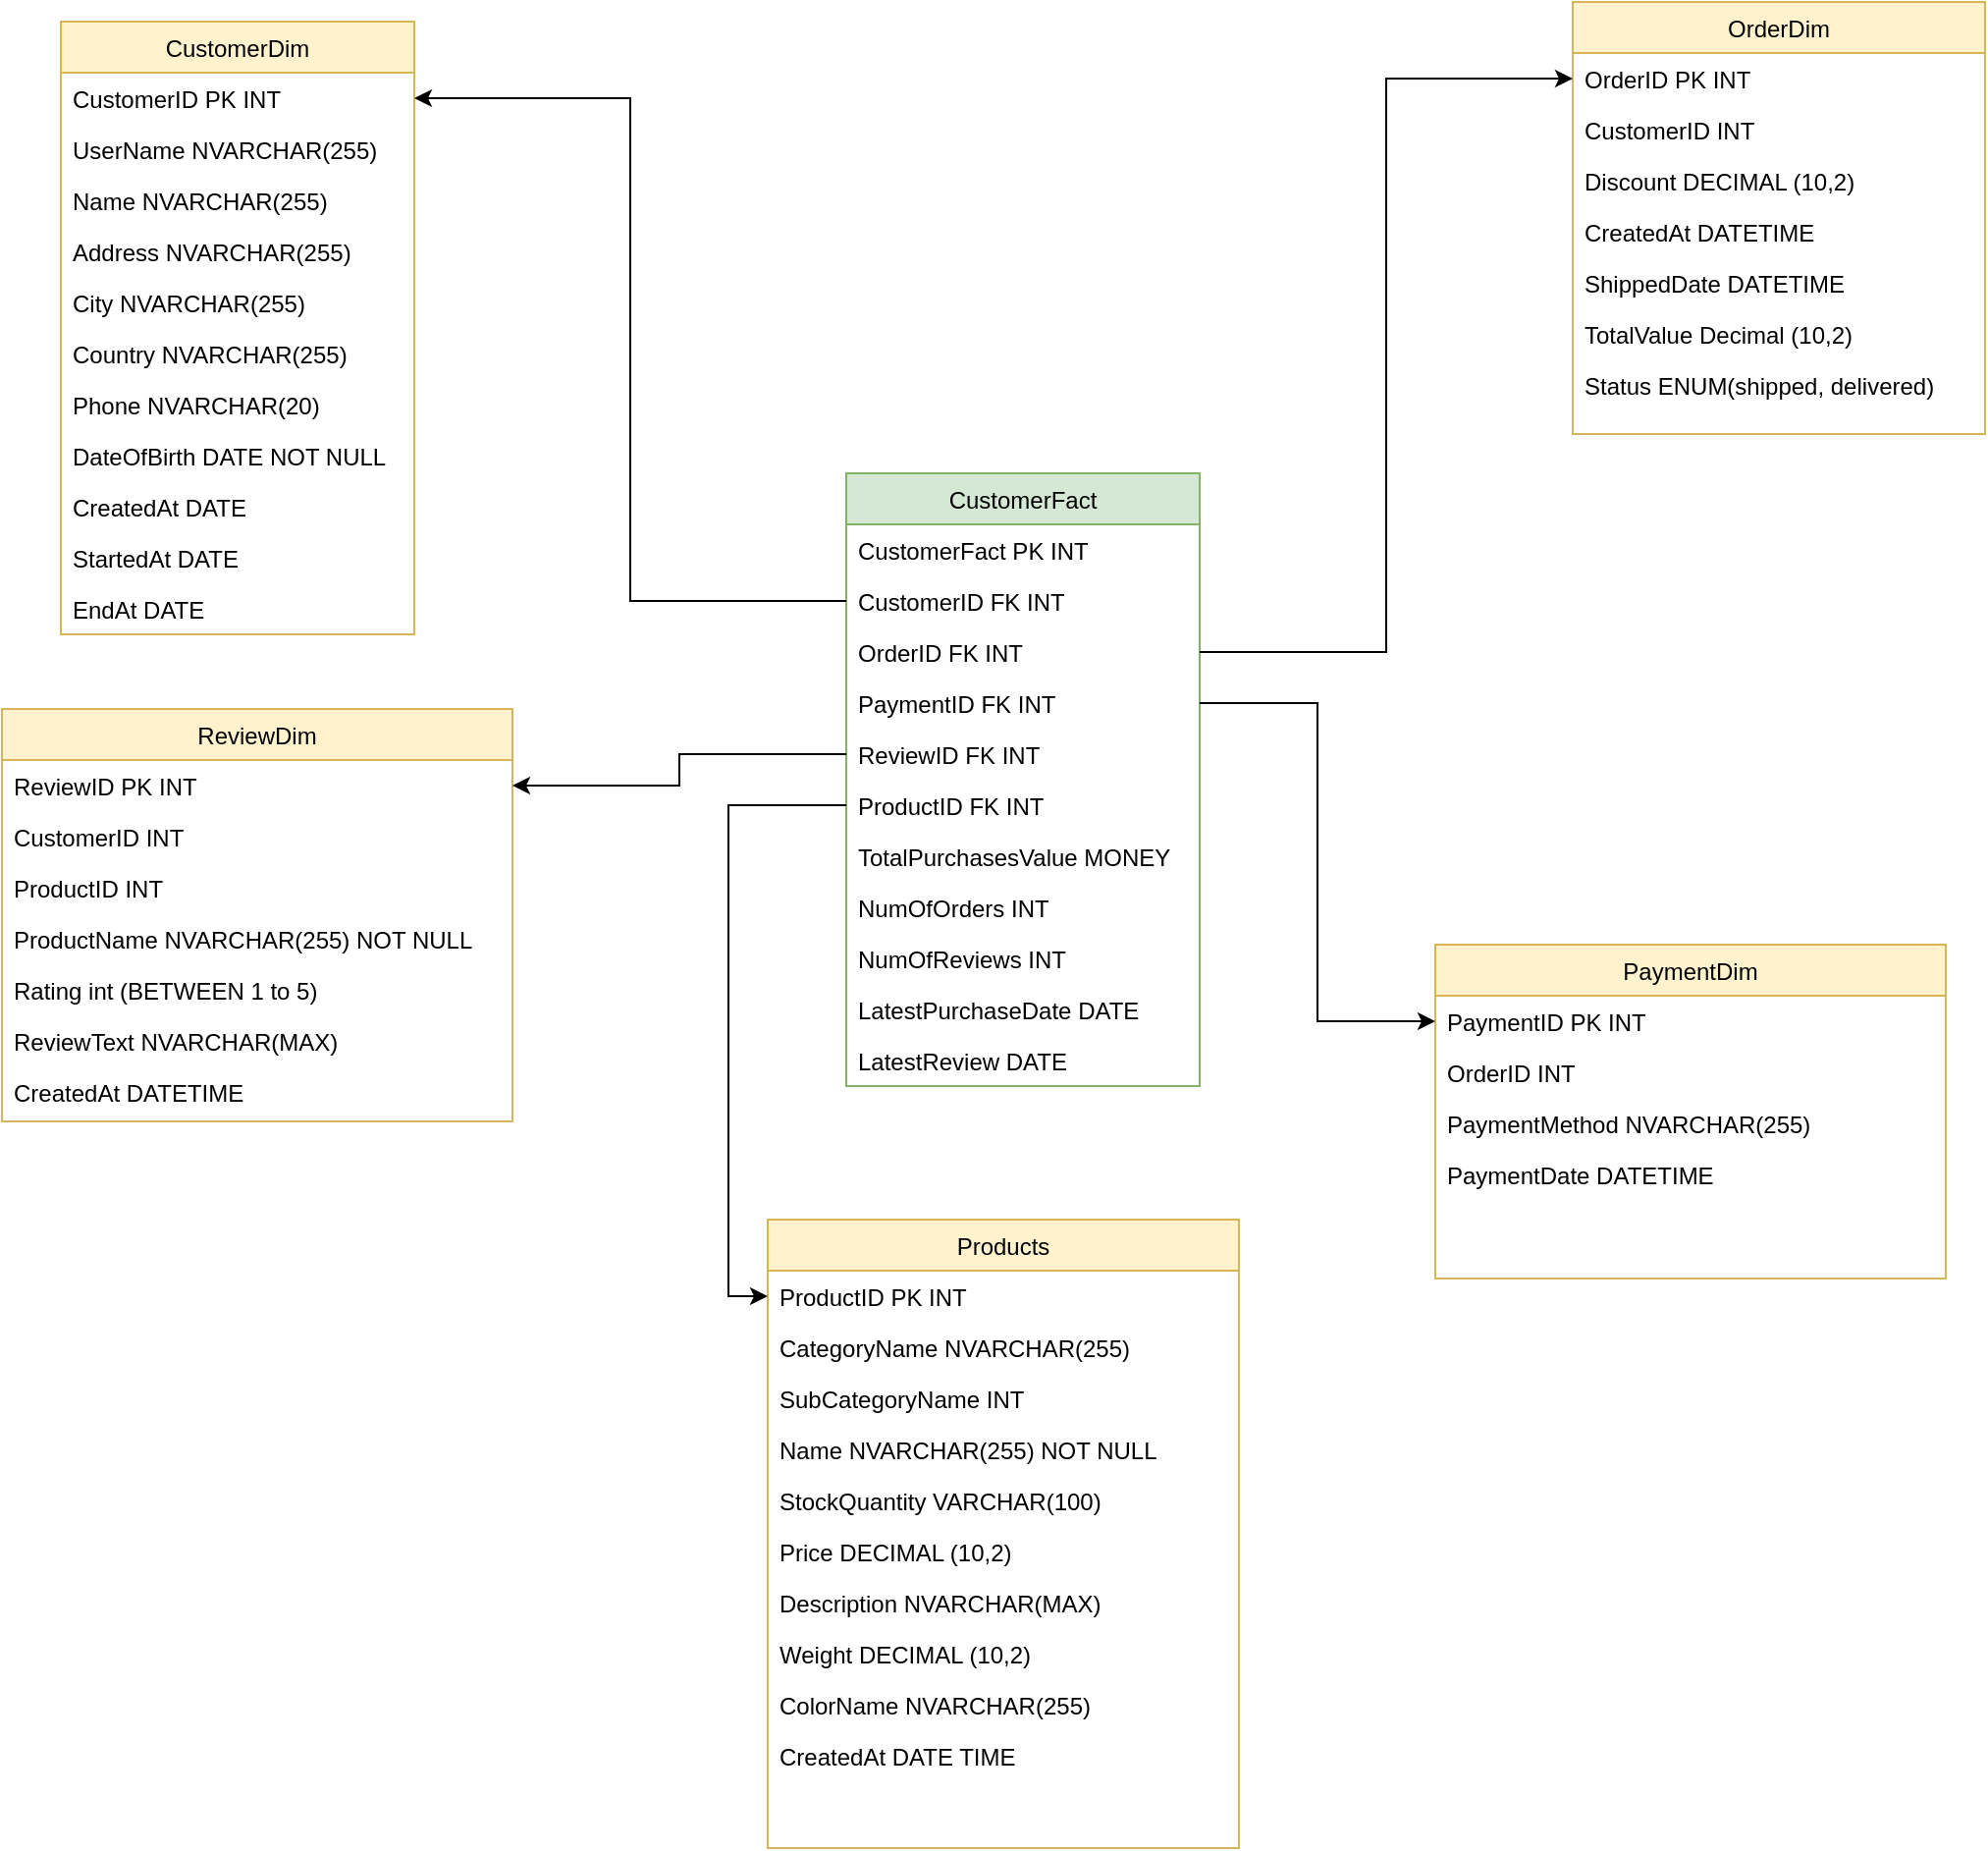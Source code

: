 <mxfile version="26.2.9">
  <diagram name="Page-1" id="Xc4G4QgOa8WYtgTiWpyU">
    <mxGraphModel dx="1950" dy="1574" grid="1" gridSize="10" guides="1" tooltips="1" connect="1" arrows="1" fold="1" page="1" pageScale="1" pageWidth="827" pageHeight="1169" math="0" shadow="0">
      <root>
        <mxCell id="0" />
        <mxCell id="1" parent="0" />
        <mxCell id="snwVZUiGdkBFRitPu1Vy-1" value="CustomerFact" style="swimlane;fontStyle=0;align=center;verticalAlign=top;childLayout=stackLayout;horizontal=1;startSize=26;horizontalStack=0;resizeParent=1;resizeLast=0;collapsible=1;marginBottom=0;rounded=0;shadow=0;strokeWidth=1;fillColor=#d5e8d4;strokeColor=#82b366;" vertex="1" parent="1">
          <mxGeometry x="-360" y="370" width="180" height="312" as="geometry">
            <mxRectangle x="130" y="380" width="160" height="26" as="alternateBounds" />
          </mxGeometry>
        </mxCell>
        <mxCell id="snwVZUiGdkBFRitPu1Vy-2" value="CustomerFact PK INT" style="text;align=left;verticalAlign=top;spacingLeft=4;spacingRight=4;overflow=hidden;rotatable=0;points=[[0,0.5],[1,0.5]];portConstraint=eastwest;" vertex="1" parent="snwVZUiGdkBFRitPu1Vy-1">
          <mxGeometry y="26" width="180" height="26" as="geometry" />
        </mxCell>
        <mxCell id="snwVZUiGdkBFRitPu1Vy-4" value="CustomerID FK INT" style="text;align=left;verticalAlign=top;spacingLeft=4;spacingRight=4;overflow=hidden;rotatable=0;points=[[0,0.5],[1,0.5]];portConstraint=eastwest;" vertex="1" parent="snwVZUiGdkBFRitPu1Vy-1">
          <mxGeometry y="52" width="180" height="26" as="geometry" />
        </mxCell>
        <mxCell id="snwVZUiGdkBFRitPu1Vy-3" value="OrderID FK INT" style="text;align=left;verticalAlign=top;spacingLeft=4;spacingRight=4;overflow=hidden;rotatable=0;points=[[0,0.5],[1,0.5]];portConstraint=eastwest;rounded=0;shadow=0;html=0;" vertex="1" parent="snwVZUiGdkBFRitPu1Vy-1">
          <mxGeometry y="78" width="180" height="26" as="geometry" />
        </mxCell>
        <mxCell id="snwVZUiGdkBFRitPu1Vy-11" value="PaymentID FK INT" style="text;align=left;verticalAlign=top;spacingLeft=4;spacingRight=4;overflow=hidden;rotatable=0;points=[[0,0.5],[1,0.5]];portConstraint=eastwest;" vertex="1" parent="snwVZUiGdkBFRitPu1Vy-1">
          <mxGeometry y="104" width="180" height="26" as="geometry" />
        </mxCell>
        <mxCell id="snwVZUiGdkBFRitPu1Vy-5" value="ReviewID FK INT" style="text;align=left;verticalAlign=top;spacingLeft=4;spacingRight=4;overflow=hidden;rotatable=0;points=[[0,0.5],[1,0.5]];portConstraint=eastwest;" vertex="1" parent="snwVZUiGdkBFRitPu1Vy-1">
          <mxGeometry y="130" width="180" height="26" as="geometry" />
        </mxCell>
        <mxCell id="snwVZUiGdkBFRitPu1Vy-101" value="ProductID FK INT" style="text;align=left;verticalAlign=top;spacingLeft=4;spacingRight=4;overflow=hidden;rotatable=0;points=[[0,0.5],[1,0.5]];portConstraint=eastwest;" vertex="1" parent="snwVZUiGdkBFRitPu1Vy-1">
          <mxGeometry y="156" width="180" height="26" as="geometry" />
        </mxCell>
        <mxCell id="snwVZUiGdkBFRitPu1Vy-8" value="TotalPurchasesValue MONEY" style="text;align=left;verticalAlign=top;spacingLeft=4;spacingRight=4;overflow=hidden;rotatable=0;points=[[0,0.5],[1,0.5]];portConstraint=eastwest;" vertex="1" parent="snwVZUiGdkBFRitPu1Vy-1">
          <mxGeometry y="182" width="180" height="26" as="geometry" />
        </mxCell>
        <mxCell id="snwVZUiGdkBFRitPu1Vy-13" value="NumOfOrders INT" style="text;align=left;verticalAlign=top;spacingLeft=4;spacingRight=4;overflow=hidden;rotatable=0;points=[[0,0.5],[1,0.5]];portConstraint=eastwest;" vertex="1" parent="snwVZUiGdkBFRitPu1Vy-1">
          <mxGeometry y="208" width="180" height="26" as="geometry" />
        </mxCell>
        <mxCell id="snwVZUiGdkBFRitPu1Vy-72" value="NumOfReviews INT" style="text;align=left;verticalAlign=top;spacingLeft=4;spacingRight=4;overflow=hidden;rotatable=0;points=[[0,0.5],[1,0.5]];portConstraint=eastwest;" vertex="1" parent="snwVZUiGdkBFRitPu1Vy-1">
          <mxGeometry y="234" width="180" height="26" as="geometry" />
        </mxCell>
        <mxCell id="snwVZUiGdkBFRitPu1Vy-12" value="LatestPurchaseDate DATE" style="text;align=left;verticalAlign=top;spacingLeft=4;spacingRight=4;overflow=hidden;rotatable=0;points=[[0,0.5],[1,0.5]];portConstraint=eastwest;" vertex="1" parent="snwVZUiGdkBFRitPu1Vy-1">
          <mxGeometry y="260" width="180" height="26" as="geometry" />
        </mxCell>
        <mxCell id="snwVZUiGdkBFRitPu1Vy-81" value="LatestReview DATE" style="text;align=left;verticalAlign=top;spacingLeft=4;spacingRight=4;overflow=hidden;rotatable=0;points=[[0,0.5],[1,0.5]];portConstraint=eastwest;" vertex="1" parent="snwVZUiGdkBFRitPu1Vy-1">
          <mxGeometry y="286" width="180" height="26" as="geometry" />
        </mxCell>
        <mxCell id="snwVZUiGdkBFRitPu1Vy-39" value="OrderDim" style="swimlane;fontStyle=0;align=center;verticalAlign=top;childLayout=stackLayout;horizontal=1;startSize=26;horizontalStack=0;resizeParent=1;resizeLast=0;collapsible=1;marginBottom=0;rounded=0;shadow=0;strokeWidth=1;fillColor=#fff2cc;strokeColor=#d6b656;" vertex="1" parent="1">
          <mxGeometry x="10" y="130" width="210" height="220" as="geometry">
            <mxRectangle x="130" y="380" width="160" height="26" as="alternateBounds" />
          </mxGeometry>
        </mxCell>
        <mxCell id="snwVZUiGdkBFRitPu1Vy-40" value="OrderID PK INT" style="text;align=left;verticalAlign=top;spacingLeft=4;spacingRight=4;overflow=hidden;rotatable=0;points=[[0,0.5],[1,0.5]];portConstraint=eastwest;" vertex="1" parent="snwVZUiGdkBFRitPu1Vy-39">
          <mxGeometry y="26" width="210" height="26" as="geometry" />
        </mxCell>
        <mxCell id="snwVZUiGdkBFRitPu1Vy-41" value="CustomerID INT " style="text;align=left;verticalAlign=top;spacingLeft=4;spacingRight=4;overflow=hidden;rotatable=0;points=[[0,0.5],[1,0.5]];portConstraint=eastwest;rounded=0;shadow=0;html=0;" vertex="1" parent="snwVZUiGdkBFRitPu1Vy-39">
          <mxGeometry y="52" width="210" height="26" as="geometry" />
        </mxCell>
        <mxCell id="snwVZUiGdkBFRitPu1Vy-42" value="Discount DECIMAL (10,2)" style="text;align=left;verticalAlign=top;spacingLeft=4;spacingRight=4;overflow=hidden;rotatable=0;points=[[0,0.5],[1,0.5]];portConstraint=eastwest;" vertex="1" parent="snwVZUiGdkBFRitPu1Vy-39">
          <mxGeometry y="78" width="210" height="26" as="geometry" />
        </mxCell>
        <mxCell id="snwVZUiGdkBFRitPu1Vy-43" value="CreatedAt DATETIME" style="text;align=left;verticalAlign=top;spacingLeft=4;spacingRight=4;overflow=hidden;rotatable=0;points=[[0,0.5],[1,0.5]];portConstraint=eastwest;" vertex="1" parent="snwVZUiGdkBFRitPu1Vy-39">
          <mxGeometry y="104" width="210" height="26" as="geometry" />
        </mxCell>
        <mxCell id="snwVZUiGdkBFRitPu1Vy-44" value="ShippedDate DATETIME" style="text;align=left;verticalAlign=top;spacingLeft=4;spacingRight=4;overflow=hidden;rotatable=0;points=[[0,0.5],[1,0.5]];portConstraint=eastwest;" vertex="1" parent="snwVZUiGdkBFRitPu1Vy-39">
          <mxGeometry y="130" width="210" height="26" as="geometry" />
        </mxCell>
        <mxCell id="snwVZUiGdkBFRitPu1Vy-45" value="TotalValue Decimal (10,2)" style="text;align=left;verticalAlign=top;spacingLeft=4;spacingRight=4;overflow=hidden;rotatable=0;points=[[0,0.5],[1,0.5]];portConstraint=eastwest;" vertex="1" parent="snwVZUiGdkBFRitPu1Vy-39">
          <mxGeometry y="156" width="210" height="26" as="geometry" />
        </mxCell>
        <mxCell id="snwVZUiGdkBFRitPu1Vy-98" value="Status ENUM(shipped, delivered)" style="text;align=left;verticalAlign=top;spacingLeft=4;spacingRight=4;overflow=hidden;rotatable=0;points=[[0,0.5],[1,0.5]];portConstraint=eastwest;" vertex="1" parent="snwVZUiGdkBFRitPu1Vy-39">
          <mxGeometry y="182" width="210" height="26" as="geometry" />
        </mxCell>
        <mxCell id="snwVZUiGdkBFRitPu1Vy-49" value="CustomerDim" style="swimlane;fontStyle=0;align=center;verticalAlign=top;childLayout=stackLayout;horizontal=1;startSize=26;horizontalStack=0;resizeParent=1;resizeLast=0;collapsible=1;marginBottom=0;rounded=0;shadow=0;strokeWidth=1;fillColor=#fff2cc;strokeColor=#d6b656;" vertex="1" parent="1">
          <mxGeometry x="-760" y="140" width="180" height="312" as="geometry">
            <mxRectangle x="130" y="380" width="160" height="26" as="alternateBounds" />
          </mxGeometry>
        </mxCell>
        <mxCell id="snwVZUiGdkBFRitPu1Vy-50" value="CustomerID PK INT" style="text;align=left;verticalAlign=top;spacingLeft=4;spacingRight=4;overflow=hidden;rotatable=0;points=[[0,0.5],[1,0.5]];portConstraint=eastwest;" vertex="1" parent="snwVZUiGdkBFRitPu1Vy-49">
          <mxGeometry y="26" width="180" height="26" as="geometry" />
        </mxCell>
        <mxCell id="snwVZUiGdkBFRitPu1Vy-103" value="UserName NVARCHAR(255)" style="text;align=left;verticalAlign=top;spacingLeft=4;spacingRight=4;overflow=hidden;rotatable=0;points=[[0,0.5],[1,0.5]];portConstraint=eastwest;" vertex="1" parent="snwVZUiGdkBFRitPu1Vy-49">
          <mxGeometry y="52" width="180" height="26" as="geometry" />
        </mxCell>
        <mxCell id="snwVZUiGdkBFRitPu1Vy-52" value="Name NVARCHAR(255)" style="text;align=left;verticalAlign=top;spacingLeft=4;spacingRight=4;overflow=hidden;rotatable=0;points=[[0,0.5],[1,0.5]];portConstraint=eastwest;" vertex="1" parent="snwVZUiGdkBFRitPu1Vy-49">
          <mxGeometry y="78" width="180" height="26" as="geometry" />
        </mxCell>
        <mxCell id="snwVZUiGdkBFRitPu1Vy-53" value="Address NVARCHAR(255)" style="text;align=left;verticalAlign=top;spacingLeft=4;spacingRight=4;overflow=hidden;rotatable=0;points=[[0,0.5],[1,0.5]];portConstraint=eastwest;" vertex="1" parent="snwVZUiGdkBFRitPu1Vy-49">
          <mxGeometry y="104" width="180" height="26" as="geometry" />
        </mxCell>
        <mxCell id="snwVZUiGdkBFRitPu1Vy-54" value="City NVARCHAR(255)" style="text;align=left;verticalAlign=top;spacingLeft=4;spacingRight=4;overflow=hidden;rotatable=0;points=[[0,0.5],[1,0.5]];portConstraint=eastwest;" vertex="1" parent="snwVZUiGdkBFRitPu1Vy-49">
          <mxGeometry y="130" width="180" height="26" as="geometry" />
        </mxCell>
        <mxCell id="snwVZUiGdkBFRitPu1Vy-51" value="Country NVARCHAR(255)" style="text;align=left;verticalAlign=top;spacingLeft=4;spacingRight=4;overflow=hidden;rotatable=0;points=[[0,0.5],[1,0.5]];portConstraint=eastwest;" vertex="1" parent="snwVZUiGdkBFRitPu1Vy-49">
          <mxGeometry y="156" width="180" height="26" as="geometry" />
        </mxCell>
        <mxCell id="snwVZUiGdkBFRitPu1Vy-55" value="Phone NVARCHAR(20)" style="text;align=left;verticalAlign=top;spacingLeft=4;spacingRight=4;overflow=hidden;rotatable=0;points=[[0,0.5],[1,0.5]];portConstraint=eastwest;" vertex="1" parent="snwVZUiGdkBFRitPu1Vy-49">
          <mxGeometry y="182" width="180" height="26" as="geometry" />
        </mxCell>
        <mxCell id="snwVZUiGdkBFRitPu1Vy-56" value="DateOfBirth DATE NOT NULL" style="text;align=left;verticalAlign=top;spacingLeft=4;spacingRight=4;overflow=hidden;rotatable=0;points=[[0,0.5],[1,0.5]];portConstraint=eastwest;" vertex="1" parent="snwVZUiGdkBFRitPu1Vy-49">
          <mxGeometry y="208" width="180" height="26" as="geometry" />
        </mxCell>
        <mxCell id="snwVZUiGdkBFRitPu1Vy-57" value="CreatedAt DATE" style="text;align=left;verticalAlign=top;spacingLeft=4;spacingRight=4;overflow=hidden;rotatable=0;points=[[0,0.5],[1,0.5]];portConstraint=eastwest;" vertex="1" parent="snwVZUiGdkBFRitPu1Vy-49">
          <mxGeometry y="234" width="180" height="26" as="geometry" />
        </mxCell>
        <mxCell id="snwVZUiGdkBFRitPu1Vy-58" value="StartedAt DATE" style="text;align=left;verticalAlign=top;spacingLeft=4;spacingRight=4;overflow=hidden;rotatable=0;points=[[0,0.5],[1,0.5]];portConstraint=eastwest;" vertex="1" parent="snwVZUiGdkBFRitPu1Vy-49">
          <mxGeometry y="260" width="180" height="26" as="geometry" />
        </mxCell>
        <mxCell id="snwVZUiGdkBFRitPu1Vy-59" value="EndAt DATE" style="text;align=left;verticalAlign=top;spacingLeft=4;spacingRight=4;overflow=hidden;rotatable=0;points=[[0,0.5],[1,0.5]];portConstraint=eastwest;" vertex="1" parent="snwVZUiGdkBFRitPu1Vy-49">
          <mxGeometry y="286" width="180" height="26" as="geometry" />
        </mxCell>
        <mxCell id="snwVZUiGdkBFRitPu1Vy-60" value="PaymentDim" style="swimlane;fontStyle=0;align=center;verticalAlign=top;childLayout=stackLayout;horizontal=1;startSize=26;horizontalStack=0;resizeParent=1;resizeLast=0;collapsible=1;marginBottom=0;rounded=0;shadow=0;strokeWidth=1;fillColor=#fff2cc;strokeColor=#d6b656;" vertex="1" parent="1">
          <mxGeometry x="-60" y="610" width="260" height="170" as="geometry">
            <mxRectangle x="130" y="380" width="160" height="26" as="alternateBounds" />
          </mxGeometry>
        </mxCell>
        <mxCell id="snwVZUiGdkBFRitPu1Vy-61" value="PaymentID PK INT" style="text;align=left;verticalAlign=top;spacingLeft=4;spacingRight=4;overflow=hidden;rotatable=0;points=[[0,0.5],[1,0.5]];portConstraint=eastwest;" vertex="1" parent="snwVZUiGdkBFRitPu1Vy-60">
          <mxGeometry y="26" width="260" height="26" as="geometry" />
        </mxCell>
        <mxCell id="snwVZUiGdkBFRitPu1Vy-62" value="OrderID INT" style="text;align=left;verticalAlign=top;spacingLeft=4;spacingRight=4;overflow=hidden;rotatable=0;points=[[0,0.5],[1,0.5]];portConstraint=eastwest;" vertex="1" parent="snwVZUiGdkBFRitPu1Vy-60">
          <mxGeometry y="52" width="260" height="26" as="geometry" />
        </mxCell>
        <mxCell id="snwVZUiGdkBFRitPu1Vy-63" value="PaymentMethod NVARCHAR(255)" style="text;align=left;verticalAlign=top;spacingLeft=4;spacingRight=4;overflow=hidden;rotatable=0;points=[[0,0.5],[1,0.5]];portConstraint=eastwest;" vertex="1" parent="snwVZUiGdkBFRitPu1Vy-60">
          <mxGeometry y="78" width="260" height="26" as="geometry" />
        </mxCell>
        <mxCell id="snwVZUiGdkBFRitPu1Vy-64" value="PaymentDate DATETIME" style="text;align=left;verticalAlign=top;spacingLeft=4;spacingRight=4;overflow=hidden;rotatable=0;points=[[0,0.5],[1,0.5]];portConstraint=eastwest;" vertex="1" parent="snwVZUiGdkBFRitPu1Vy-60">
          <mxGeometry y="104" width="260" height="26" as="geometry" />
        </mxCell>
        <mxCell id="snwVZUiGdkBFRitPu1Vy-65" value="ReviewDim" style="swimlane;fontStyle=0;align=center;verticalAlign=top;childLayout=stackLayout;horizontal=1;startSize=26;horizontalStack=0;resizeParent=1;resizeLast=0;collapsible=1;marginBottom=0;rounded=0;shadow=0;strokeWidth=1;fillColor=#fff2cc;strokeColor=#d6b656;" vertex="1" parent="1">
          <mxGeometry x="-790" y="490" width="260" height="210" as="geometry">
            <mxRectangle x="130" y="380" width="160" height="26" as="alternateBounds" />
          </mxGeometry>
        </mxCell>
        <mxCell id="snwVZUiGdkBFRitPu1Vy-66" value="ReviewID PK INT" style="text;align=left;verticalAlign=top;spacingLeft=4;spacingRight=4;overflow=hidden;rotatable=0;points=[[0,0.5],[1,0.5]];portConstraint=eastwest;" vertex="1" parent="snwVZUiGdkBFRitPu1Vy-65">
          <mxGeometry y="26" width="260" height="26" as="geometry" />
        </mxCell>
        <mxCell id="snwVZUiGdkBFRitPu1Vy-67" value="CustomerID INT" style="text;align=left;verticalAlign=top;spacingLeft=4;spacingRight=4;overflow=hidden;rotatable=0;points=[[0,0.5],[1,0.5]];portConstraint=eastwest;rounded=0;shadow=0;html=0;" vertex="1" parent="snwVZUiGdkBFRitPu1Vy-65">
          <mxGeometry y="52" width="260" height="26" as="geometry" />
        </mxCell>
        <mxCell id="snwVZUiGdkBFRitPu1Vy-68" value="ProductID INT" style="text;align=left;verticalAlign=top;spacingLeft=4;spacingRight=4;overflow=hidden;rotatable=0;points=[[0,0.5],[1,0.5]];portConstraint=eastwest;" vertex="1" parent="snwVZUiGdkBFRitPu1Vy-65">
          <mxGeometry y="78" width="260" height="26" as="geometry" />
        </mxCell>
        <mxCell id="snwVZUiGdkBFRitPu1Vy-69" value="ProductName NVARCHAR(255) NOT NULL" style="text;align=left;verticalAlign=top;spacingLeft=4;spacingRight=4;overflow=hidden;rotatable=0;points=[[0,0.5],[1,0.5]];portConstraint=eastwest;" vertex="1" parent="snwVZUiGdkBFRitPu1Vy-65">
          <mxGeometry y="104" width="260" height="26" as="geometry" />
        </mxCell>
        <mxCell id="snwVZUiGdkBFRitPu1Vy-70" value="Rating int (BETWEEN 1 to 5)" style="text;align=left;verticalAlign=top;spacingLeft=4;spacingRight=4;overflow=hidden;rotatable=0;points=[[0,0.5],[1,0.5]];portConstraint=eastwest;" vertex="1" parent="snwVZUiGdkBFRitPu1Vy-65">
          <mxGeometry y="130" width="260" height="26" as="geometry" />
        </mxCell>
        <mxCell id="snwVZUiGdkBFRitPu1Vy-71" value="ReviewText NVARCHAR(MAX)" style="text;align=left;verticalAlign=top;spacingLeft=4;spacingRight=4;overflow=hidden;rotatable=0;points=[[0,0.5],[1,0.5]];portConstraint=eastwest;" vertex="1" parent="snwVZUiGdkBFRitPu1Vy-65">
          <mxGeometry y="156" width="260" height="26" as="geometry" />
        </mxCell>
        <mxCell id="snwVZUiGdkBFRitPu1Vy-73" value="CreatedAt DATETIME" style="text;align=left;verticalAlign=top;spacingLeft=4;spacingRight=4;overflow=hidden;rotatable=0;points=[[0,0.5],[1,0.5]];portConstraint=eastwest;" vertex="1" parent="snwVZUiGdkBFRitPu1Vy-65">
          <mxGeometry y="182" width="260" height="26" as="geometry" />
        </mxCell>
        <mxCell id="snwVZUiGdkBFRitPu1Vy-82" style="edgeStyle=orthogonalEdgeStyle;rounded=0;orthogonalLoop=1;jettySize=auto;html=1;exitX=0;exitY=0.5;exitDx=0;exitDy=0;entryX=1;entryY=0.5;entryDx=0;entryDy=0;" edge="1" parent="1" source="snwVZUiGdkBFRitPu1Vy-5" target="snwVZUiGdkBFRitPu1Vy-66">
          <mxGeometry relative="1" as="geometry" />
        </mxCell>
        <mxCell id="snwVZUiGdkBFRitPu1Vy-83" style="edgeStyle=orthogonalEdgeStyle;rounded=0;orthogonalLoop=1;jettySize=auto;html=1;exitX=1;exitY=0.5;exitDx=0;exitDy=0;entryX=0;entryY=0.5;entryDx=0;entryDy=0;" edge="1" parent="1" source="snwVZUiGdkBFRitPu1Vy-11" target="snwVZUiGdkBFRitPu1Vy-61">
          <mxGeometry relative="1" as="geometry" />
        </mxCell>
        <mxCell id="snwVZUiGdkBFRitPu1Vy-84" style="edgeStyle=orthogonalEdgeStyle;rounded=0;orthogonalLoop=1;jettySize=auto;html=1;exitX=1;exitY=0.5;exitDx=0;exitDy=0;entryX=0;entryY=0.5;entryDx=0;entryDy=0;" edge="1" parent="1" source="snwVZUiGdkBFRitPu1Vy-3" target="snwVZUiGdkBFRitPu1Vy-40">
          <mxGeometry relative="1" as="geometry" />
        </mxCell>
        <mxCell id="snwVZUiGdkBFRitPu1Vy-85" style="edgeStyle=orthogonalEdgeStyle;rounded=0;orthogonalLoop=1;jettySize=auto;html=1;exitX=0;exitY=0.5;exitDx=0;exitDy=0;entryX=1;entryY=0.5;entryDx=0;entryDy=0;" edge="1" parent="1" source="snwVZUiGdkBFRitPu1Vy-4" target="snwVZUiGdkBFRitPu1Vy-50">
          <mxGeometry relative="1" as="geometry" />
        </mxCell>
        <mxCell id="snwVZUiGdkBFRitPu1Vy-86" value="Products" style="swimlane;fontStyle=0;align=center;verticalAlign=top;childLayout=stackLayout;horizontal=1;startSize=26;horizontalStack=0;resizeParent=1;resizeLast=0;collapsible=1;marginBottom=0;rounded=0;shadow=0;strokeWidth=1;fillColor=#fff2cc;strokeColor=#d6b656;" vertex="1" parent="1">
          <mxGeometry x="-400" y="750" width="240" height="320" as="geometry">
            <mxRectangle x="130" y="380" width="160" height="26" as="alternateBounds" />
          </mxGeometry>
        </mxCell>
        <mxCell id="snwVZUiGdkBFRitPu1Vy-87" value="ProductID PK INT" style="text;align=left;verticalAlign=top;spacingLeft=4;spacingRight=4;overflow=hidden;rotatable=0;points=[[0,0.5],[1,0.5]];portConstraint=eastwest;" vertex="1" parent="snwVZUiGdkBFRitPu1Vy-86">
          <mxGeometry y="26" width="240" height="26" as="geometry" />
        </mxCell>
        <mxCell id="snwVZUiGdkBFRitPu1Vy-89" value="CategoryName NVARCHAR(255)" style="text;align=left;verticalAlign=top;spacingLeft=4;spacingRight=4;overflow=hidden;rotatable=0;points=[[0,0.5],[1,0.5]];portConstraint=eastwest;" vertex="1" parent="snwVZUiGdkBFRitPu1Vy-86">
          <mxGeometry y="52" width="240" height="26" as="geometry" />
        </mxCell>
        <mxCell id="snwVZUiGdkBFRitPu1Vy-91" value="SubCategoryName INT" style="text;align=left;verticalAlign=top;spacingLeft=4;spacingRight=4;overflow=hidden;rotatable=0;points=[[0,0.5],[1,0.5]];portConstraint=eastwest;" vertex="1" parent="snwVZUiGdkBFRitPu1Vy-86">
          <mxGeometry y="78" width="240" height="26" as="geometry" />
        </mxCell>
        <mxCell id="snwVZUiGdkBFRitPu1Vy-92" value="Name NVARCHAR(255) NOT NULL" style="text;align=left;verticalAlign=top;spacingLeft=4;spacingRight=4;overflow=hidden;rotatable=0;points=[[0,0.5],[1,0.5]];portConstraint=eastwest;" vertex="1" parent="snwVZUiGdkBFRitPu1Vy-86">
          <mxGeometry y="104" width="240" height="26" as="geometry" />
        </mxCell>
        <mxCell id="snwVZUiGdkBFRitPu1Vy-93" value="StockQuantity VARCHAR(100)" style="text;align=left;verticalAlign=top;spacingLeft=4;spacingRight=4;overflow=hidden;rotatable=0;points=[[0,0.5],[1,0.5]];portConstraint=eastwest;" vertex="1" parent="snwVZUiGdkBFRitPu1Vy-86">
          <mxGeometry y="130" width="240" height="26" as="geometry" />
        </mxCell>
        <mxCell id="snwVZUiGdkBFRitPu1Vy-94" value="Price DECIMAL (10,2)" style="text;align=left;verticalAlign=top;spacingLeft=4;spacingRight=4;overflow=hidden;rotatable=0;points=[[0,0.5],[1,0.5]];portConstraint=eastwest;" vertex="1" parent="snwVZUiGdkBFRitPu1Vy-86">
          <mxGeometry y="156" width="240" height="26" as="geometry" />
        </mxCell>
        <mxCell id="snwVZUiGdkBFRitPu1Vy-95" value="Description NVARCHAR(MAX)" style="text;align=left;verticalAlign=top;spacingLeft=4;spacingRight=4;overflow=hidden;rotatable=0;points=[[0,0.5],[1,0.5]];portConstraint=eastwest;" vertex="1" parent="snwVZUiGdkBFRitPu1Vy-86">
          <mxGeometry y="182" width="240" height="26" as="geometry" />
        </mxCell>
        <mxCell id="snwVZUiGdkBFRitPu1Vy-96" value="Weight DECIMAL (10,2)" style="text;align=left;verticalAlign=top;spacingLeft=4;spacingRight=4;overflow=hidden;rotatable=0;points=[[0,0.5],[1,0.5]];portConstraint=eastwest;" vertex="1" parent="snwVZUiGdkBFRitPu1Vy-86">
          <mxGeometry y="208" width="240" height="26" as="geometry" />
        </mxCell>
        <mxCell id="snwVZUiGdkBFRitPu1Vy-90" value="ColorName NVARCHAR(255)" style="text;align=left;verticalAlign=top;spacingLeft=4;spacingRight=4;overflow=hidden;rotatable=0;points=[[0,0.5],[1,0.5]];portConstraint=eastwest;" vertex="1" parent="snwVZUiGdkBFRitPu1Vy-86">
          <mxGeometry y="234" width="240" height="26" as="geometry" />
        </mxCell>
        <mxCell id="snwVZUiGdkBFRitPu1Vy-97" value="CreatedAt DATE TIME" style="text;align=left;verticalAlign=top;spacingLeft=4;spacingRight=4;overflow=hidden;rotatable=0;points=[[0,0.5],[1,0.5]];portConstraint=eastwest;" vertex="1" parent="snwVZUiGdkBFRitPu1Vy-86">
          <mxGeometry y="260" width="240" height="26" as="geometry" />
        </mxCell>
        <mxCell id="snwVZUiGdkBFRitPu1Vy-102" style="edgeStyle=orthogonalEdgeStyle;rounded=0;orthogonalLoop=1;jettySize=auto;html=1;exitX=0;exitY=0.5;exitDx=0;exitDy=0;entryX=0;entryY=0.5;entryDx=0;entryDy=0;" edge="1" parent="1" source="snwVZUiGdkBFRitPu1Vy-101" target="snwVZUiGdkBFRitPu1Vy-87">
          <mxGeometry relative="1" as="geometry" />
        </mxCell>
      </root>
    </mxGraphModel>
  </diagram>
</mxfile>
